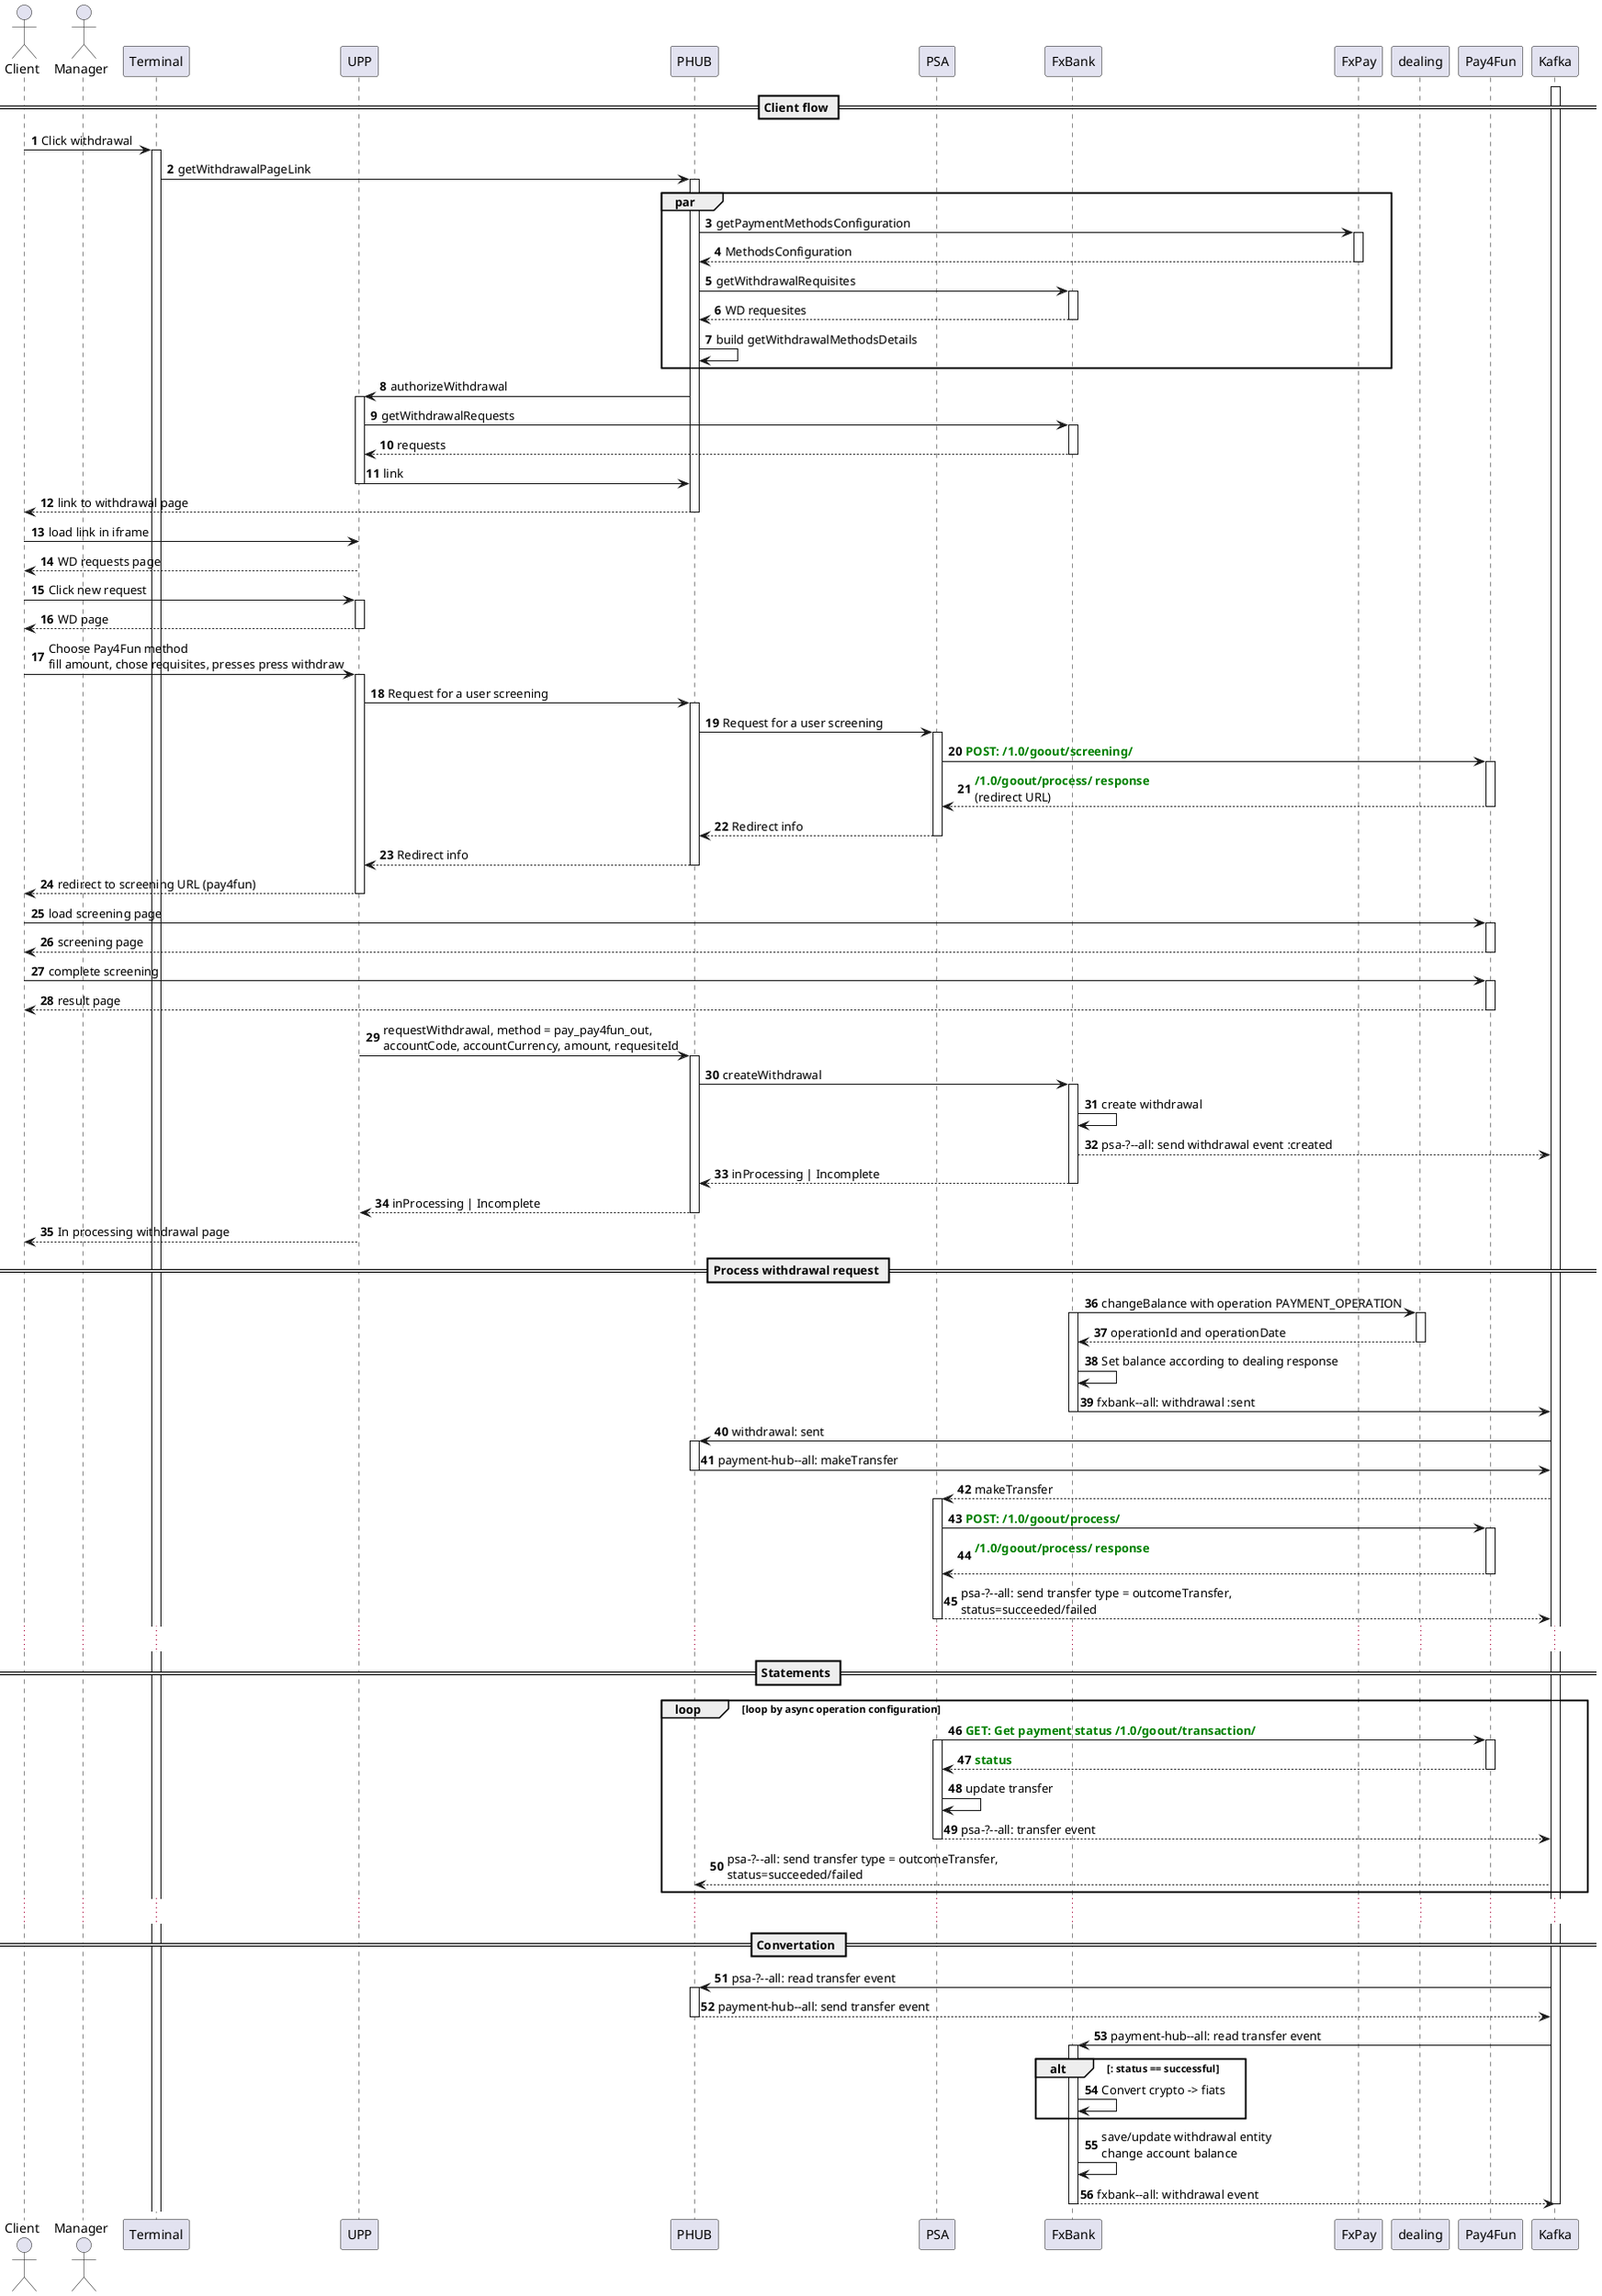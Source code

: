 @startuml
autonumber

actor Client
actor Manager
participant Terminal
participant UPP
participant PHUB
participant PSA
participant FxBank
participant FxPay
participant dealing
participant Pay4Fun
participant Kafka

== Client flow ==

activate Kafka

Client -> Terminal ++: Click withdrawal
Terminal -> PHUB ++: getWithdrawalPageLink
par

PHUB -> FxPay ++: getPaymentMethodsConfiguration
FxPay --> PHUB --: MethodsConfiguration
PHUB -> FxBank ++: getWithdrawalRequisites
FxBank --> PHUB --: WD requesites
PHUB -> PHUB : build getWithdrawalMethodsDetails
end

PHUB -> UPP ++: authorizeWithdrawal
UPP -> FxBank ++: getWithdrawalRequests
FxBank --> UPP --: requests
UPP -> PHUB --: link
PHUB --> Client --: link to withdrawal page

Client -> UPP: load link in iframe
UPP --> Client: WD requests page

Client -> UPP ++: Click new request
UPP --> Client --: WD page

deactivate Client

Client -> UPP ++: Choose Pay4Fun method\nfill amount, chose requisites, presses press withdraw

UPP -> PHUB ++: Request for a user screening
PHUB -> PSA ++: Request for a user screening
PSA -> Pay4Fun ++: <b><font color=green>POST: /1.0/goout/screening/
Pay4Fun --> PSA --: <b><font color=green>/1.0/goout/process/ response \n(redirect URL)
PSA --> PHUB --: Redirect info
PHUB --> UPP --: Redirect info
UPP --> Client --: redirect to screening URL (pay4fun)
Client -> Pay4Fun ++: load screening page
Pay4Fun --> Client --: screening page
Client -> Pay4Fun ++: complete screening
Pay4Fun --> Client --: result page

UPP -> PHUB ++: requestWithdrawal, method = pay_pay4fun_out,\naccountCode, accountCurrency, amount, requesiteId
PHUB -> FxBank ++: createWithdrawal
FxBank -> FxBank : create withdrawal
FxBank --> Kafka : psa-?--all: send withdrawal event :created
FxBank --> PHUB --: inProcessing | Incomplete
PHUB --> UPP --: inProcessing | Incomplete
UPP --> Client --: In processing withdrawal page

== Process withdrawal request ==

FxBank -> dealing ++: changeBalance with operation PAYMENT_OPERATION
activate FxBank
dealing --> FxBank --:  operationId and operationDate
FxBank -> FxBank : Set balance according to dealing response 
FxBank -> Kafka --: fxbank--all: withdrawal :sent

Kafka -> PHUB ++: withdrawal: sent
PHUB -> Kafka --: payment-hub--all: makeTransfer
Kafka --> PSA ++: makeTransfer
PSA -> Pay4Fun ++: <b><font color=green>POST: /1.0/goout/process/
Pay4Fun --> PSA --: <b><font color=green>/1.0/goout/process/ response \n
PSA --> Kafka --: psa-?--all: send transfer type = outcomeTransfer, \nstatus=succeeded/failed

deactivate PSA

...
== Statements ==
    loop loop by async operation configuration
    PSA -> Pay4Fun ++: <b><font color=green>GET: Get payment status /1.0/goout/transaction/
    activate PSA
    Pay4Fun --> PSA --: <b><font color=green>status
    PSA -> PSA: update transfer
    PSA --> Kafka --:  psa-?--all: transfer event
    Kafka --> PHUB : psa-?--all: send transfer type = outcomeTransfer, \nstatus=succeeded/failed
    deactivate PSA
end loop

...
== Convertation ==
Kafka -> PHUB ++: psa-?--all: read transfer event
PHUB --> Kafka --: payment-hub--all: send transfer event

Kafka -> FxBank ++: payment-hub--all: read transfer event
alt : status == successful
FxBank -> FxBank : Convert crypto -> fiats
end
FxBank -> FxBank: save/update withdrawal entity\nchange account balance
FxBank --> Kafka --: fxbank--all: withdrawal event

deactivate Kafka

@enduml
